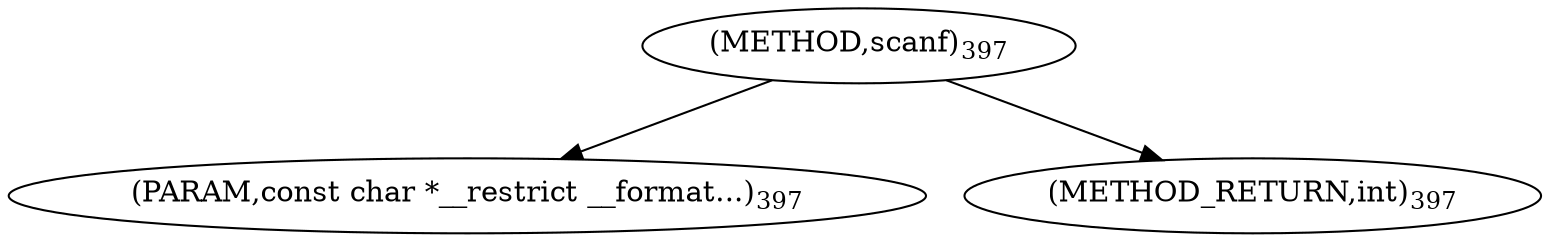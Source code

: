 digraph "scanf" {  
"2567" [label = <(METHOD,scanf)<SUB>397</SUB>> ]
"2568" [label = <(PARAM,const char *__restrict __format...)<SUB>397</SUB>> ]
"2569" [label = <(METHOD_RETURN,int)<SUB>397</SUB>> ]
  "2567" -> "2568" 
  "2567" -> "2569" 
}
